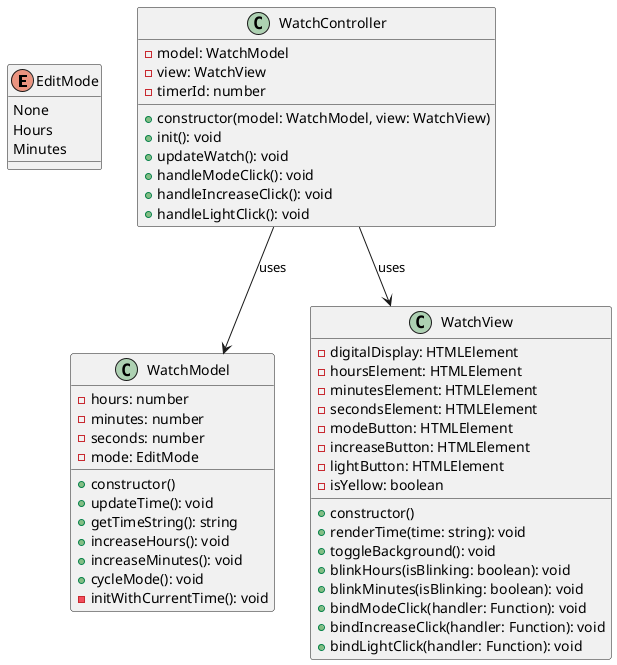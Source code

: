 @startuml UML-A
!define Table(name,desc) class name as "desc"
enum EditMode {
  None
  Hours
  Minutes
}

class WatchModel {
  - hours: number
  - minutes: number
  - seconds: number
  - mode: EditMode
  + constructor()
  + updateTime(): void
  + getTimeString(): string
  + increaseHours(): void
  + increaseMinutes(): void
  + cycleMode(): void
  - initWithCurrentTime(): void
}

class WatchView {
  - digitalDisplay: HTMLElement
  - hoursElement: HTMLElement
  - minutesElement: HTMLElement
  - secondsElement: HTMLElement
  - modeButton: HTMLElement
  - increaseButton: HTMLElement
  - lightButton: HTMLElement
  - isYellow: boolean
  + constructor()
  + renderTime(time: string): void
  + toggleBackground(): void
  + blinkHours(isBlinking: boolean): void
  + blinkMinutes(isBlinking: boolean): void
  + bindModeClick(handler: Function): void
  + bindIncreaseClick(handler: Function): void
  + bindLightClick(handler: Function): void
}

class WatchController {
  - model: WatchModel
  - view: WatchView
  - timerId: number
  + constructor(model: WatchModel, view: WatchView)
  + init(): void
  + updateWatch(): void
  + handleModeClick(): void
  + handleIncreaseClick(): void
  + handleLightClick(): void
}

WatchController --> WatchModel : uses
WatchController --> WatchView : uses

@enduml